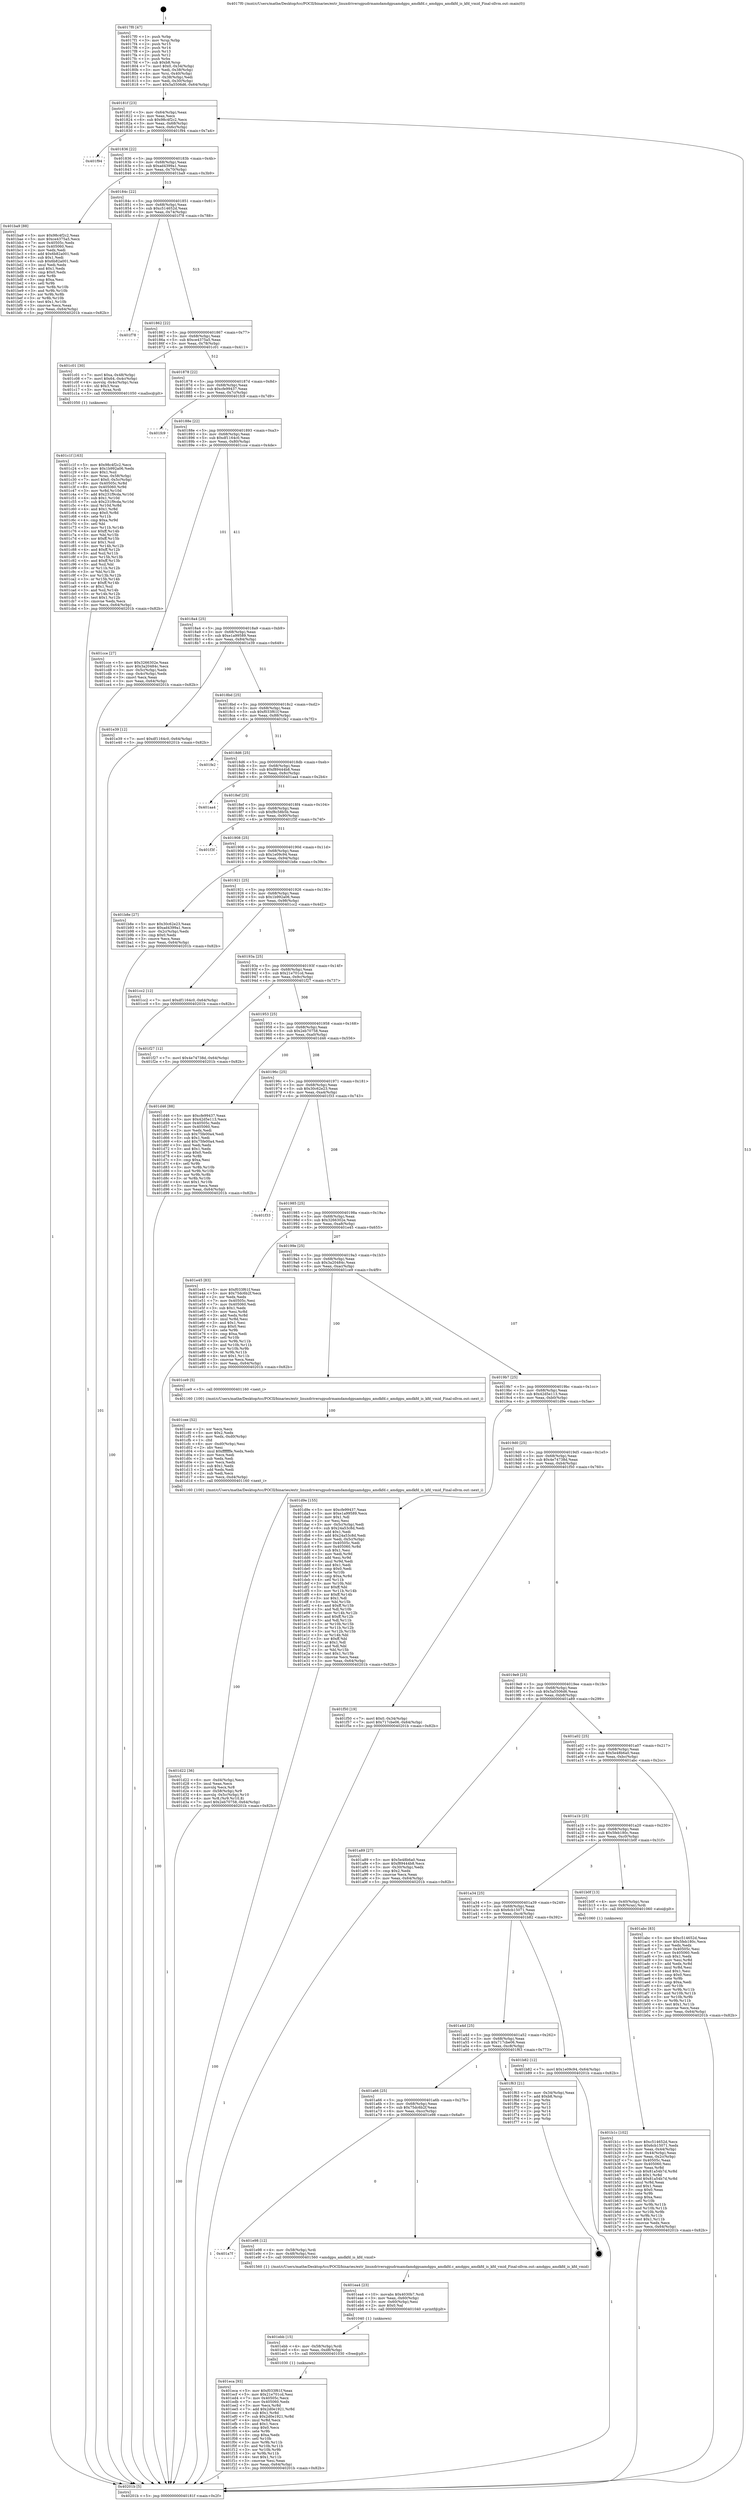 digraph "0x4017f0" {
  label = "0x4017f0 (/mnt/c/Users/mathe/Desktop/tcc/POCII/binaries/extr_linuxdriversgpudrmamdamdgpuamdgpu_amdkfd.c_amdgpu_amdkfd_is_kfd_vmid_Final-ollvm.out::main(0))"
  labelloc = "t"
  node[shape=record]

  Entry [label="",width=0.3,height=0.3,shape=circle,fillcolor=black,style=filled]
  "0x40181f" [label="{
     0x40181f [23]\l
     | [instrs]\l
     &nbsp;&nbsp;0x40181f \<+3\>: mov -0x64(%rbp),%eax\l
     &nbsp;&nbsp;0x401822 \<+2\>: mov %eax,%ecx\l
     &nbsp;&nbsp;0x401824 \<+6\>: sub $0x98c4f2c2,%ecx\l
     &nbsp;&nbsp;0x40182a \<+3\>: mov %eax,-0x68(%rbp)\l
     &nbsp;&nbsp;0x40182d \<+3\>: mov %ecx,-0x6c(%rbp)\l
     &nbsp;&nbsp;0x401830 \<+6\>: je 0000000000401f94 \<main+0x7a4\>\l
  }"]
  "0x401f94" [label="{
     0x401f94\l
  }", style=dashed]
  "0x401836" [label="{
     0x401836 [22]\l
     | [instrs]\l
     &nbsp;&nbsp;0x401836 \<+5\>: jmp 000000000040183b \<main+0x4b\>\l
     &nbsp;&nbsp;0x40183b \<+3\>: mov -0x68(%rbp),%eax\l
     &nbsp;&nbsp;0x40183e \<+5\>: sub $0xad4399a1,%eax\l
     &nbsp;&nbsp;0x401843 \<+3\>: mov %eax,-0x70(%rbp)\l
     &nbsp;&nbsp;0x401846 \<+6\>: je 0000000000401ba9 \<main+0x3b9\>\l
  }"]
  Exit [label="",width=0.3,height=0.3,shape=circle,fillcolor=black,style=filled,peripheries=2]
  "0x401ba9" [label="{
     0x401ba9 [88]\l
     | [instrs]\l
     &nbsp;&nbsp;0x401ba9 \<+5\>: mov $0x98c4f2c2,%eax\l
     &nbsp;&nbsp;0x401bae \<+5\>: mov $0xce4375a5,%ecx\l
     &nbsp;&nbsp;0x401bb3 \<+7\>: mov 0x40505c,%edx\l
     &nbsp;&nbsp;0x401bba \<+7\>: mov 0x405060,%esi\l
     &nbsp;&nbsp;0x401bc1 \<+2\>: mov %edx,%edi\l
     &nbsp;&nbsp;0x401bc3 \<+6\>: add $0x6b82a001,%edi\l
     &nbsp;&nbsp;0x401bc9 \<+3\>: sub $0x1,%edi\l
     &nbsp;&nbsp;0x401bcc \<+6\>: sub $0x6b82a001,%edi\l
     &nbsp;&nbsp;0x401bd2 \<+3\>: imul %edi,%edx\l
     &nbsp;&nbsp;0x401bd5 \<+3\>: and $0x1,%edx\l
     &nbsp;&nbsp;0x401bd8 \<+3\>: cmp $0x0,%edx\l
     &nbsp;&nbsp;0x401bdb \<+4\>: sete %r8b\l
     &nbsp;&nbsp;0x401bdf \<+3\>: cmp $0xa,%esi\l
     &nbsp;&nbsp;0x401be2 \<+4\>: setl %r9b\l
     &nbsp;&nbsp;0x401be6 \<+3\>: mov %r8b,%r10b\l
     &nbsp;&nbsp;0x401be9 \<+3\>: and %r9b,%r10b\l
     &nbsp;&nbsp;0x401bec \<+3\>: xor %r9b,%r8b\l
     &nbsp;&nbsp;0x401bef \<+3\>: or %r8b,%r10b\l
     &nbsp;&nbsp;0x401bf2 \<+4\>: test $0x1,%r10b\l
     &nbsp;&nbsp;0x401bf6 \<+3\>: cmovne %ecx,%eax\l
     &nbsp;&nbsp;0x401bf9 \<+3\>: mov %eax,-0x64(%rbp)\l
     &nbsp;&nbsp;0x401bfc \<+5\>: jmp 000000000040201b \<main+0x82b\>\l
  }"]
  "0x40184c" [label="{
     0x40184c [22]\l
     | [instrs]\l
     &nbsp;&nbsp;0x40184c \<+5\>: jmp 0000000000401851 \<main+0x61\>\l
     &nbsp;&nbsp;0x401851 \<+3\>: mov -0x68(%rbp),%eax\l
     &nbsp;&nbsp;0x401854 \<+5\>: sub $0xc514652d,%eax\l
     &nbsp;&nbsp;0x401859 \<+3\>: mov %eax,-0x74(%rbp)\l
     &nbsp;&nbsp;0x40185c \<+6\>: je 0000000000401f78 \<main+0x788\>\l
  }"]
  "0x401eca" [label="{
     0x401eca [93]\l
     | [instrs]\l
     &nbsp;&nbsp;0x401eca \<+5\>: mov $0xf033f61f,%eax\l
     &nbsp;&nbsp;0x401ecf \<+5\>: mov $0x21e701cd,%esi\l
     &nbsp;&nbsp;0x401ed4 \<+7\>: mov 0x40505c,%ecx\l
     &nbsp;&nbsp;0x401edb \<+7\>: mov 0x405060,%edx\l
     &nbsp;&nbsp;0x401ee2 \<+3\>: mov %ecx,%r8d\l
     &nbsp;&nbsp;0x401ee5 \<+7\>: add $0x2d0e1921,%r8d\l
     &nbsp;&nbsp;0x401eec \<+4\>: sub $0x1,%r8d\l
     &nbsp;&nbsp;0x401ef0 \<+7\>: sub $0x2d0e1921,%r8d\l
     &nbsp;&nbsp;0x401ef7 \<+4\>: imul %r8d,%ecx\l
     &nbsp;&nbsp;0x401efb \<+3\>: and $0x1,%ecx\l
     &nbsp;&nbsp;0x401efe \<+3\>: cmp $0x0,%ecx\l
     &nbsp;&nbsp;0x401f01 \<+4\>: sete %r9b\l
     &nbsp;&nbsp;0x401f05 \<+3\>: cmp $0xa,%edx\l
     &nbsp;&nbsp;0x401f08 \<+4\>: setl %r10b\l
     &nbsp;&nbsp;0x401f0c \<+3\>: mov %r9b,%r11b\l
     &nbsp;&nbsp;0x401f0f \<+3\>: and %r10b,%r11b\l
     &nbsp;&nbsp;0x401f12 \<+3\>: xor %r10b,%r9b\l
     &nbsp;&nbsp;0x401f15 \<+3\>: or %r9b,%r11b\l
     &nbsp;&nbsp;0x401f18 \<+4\>: test $0x1,%r11b\l
     &nbsp;&nbsp;0x401f1c \<+3\>: cmovne %esi,%eax\l
     &nbsp;&nbsp;0x401f1f \<+3\>: mov %eax,-0x64(%rbp)\l
     &nbsp;&nbsp;0x401f22 \<+5\>: jmp 000000000040201b \<main+0x82b\>\l
  }"]
  "0x401f78" [label="{
     0x401f78\l
  }", style=dashed]
  "0x401862" [label="{
     0x401862 [22]\l
     | [instrs]\l
     &nbsp;&nbsp;0x401862 \<+5\>: jmp 0000000000401867 \<main+0x77\>\l
     &nbsp;&nbsp;0x401867 \<+3\>: mov -0x68(%rbp),%eax\l
     &nbsp;&nbsp;0x40186a \<+5\>: sub $0xce4375a5,%eax\l
     &nbsp;&nbsp;0x40186f \<+3\>: mov %eax,-0x78(%rbp)\l
     &nbsp;&nbsp;0x401872 \<+6\>: je 0000000000401c01 \<main+0x411\>\l
  }"]
  "0x401ebb" [label="{
     0x401ebb [15]\l
     | [instrs]\l
     &nbsp;&nbsp;0x401ebb \<+4\>: mov -0x58(%rbp),%rdi\l
     &nbsp;&nbsp;0x401ebf \<+6\>: mov %eax,-0xd8(%rbp)\l
     &nbsp;&nbsp;0x401ec5 \<+5\>: call 0000000000401030 \<free@plt\>\l
     | [calls]\l
     &nbsp;&nbsp;0x401030 \{1\} (unknown)\l
  }"]
  "0x401c01" [label="{
     0x401c01 [30]\l
     | [instrs]\l
     &nbsp;&nbsp;0x401c01 \<+7\>: movl $0xa,-0x48(%rbp)\l
     &nbsp;&nbsp;0x401c08 \<+7\>: movl $0x64,-0x4c(%rbp)\l
     &nbsp;&nbsp;0x401c0f \<+4\>: movslq -0x4c(%rbp),%rax\l
     &nbsp;&nbsp;0x401c13 \<+4\>: shl $0x3,%rax\l
     &nbsp;&nbsp;0x401c17 \<+3\>: mov %rax,%rdi\l
     &nbsp;&nbsp;0x401c1a \<+5\>: call 0000000000401050 \<malloc@plt\>\l
     | [calls]\l
     &nbsp;&nbsp;0x401050 \{1\} (unknown)\l
  }"]
  "0x401878" [label="{
     0x401878 [22]\l
     | [instrs]\l
     &nbsp;&nbsp;0x401878 \<+5\>: jmp 000000000040187d \<main+0x8d\>\l
     &nbsp;&nbsp;0x40187d \<+3\>: mov -0x68(%rbp),%eax\l
     &nbsp;&nbsp;0x401880 \<+5\>: sub $0xcfe99437,%eax\l
     &nbsp;&nbsp;0x401885 \<+3\>: mov %eax,-0x7c(%rbp)\l
     &nbsp;&nbsp;0x401888 \<+6\>: je 0000000000401fc9 \<main+0x7d9\>\l
  }"]
  "0x401ea4" [label="{
     0x401ea4 [23]\l
     | [instrs]\l
     &nbsp;&nbsp;0x401ea4 \<+10\>: movabs $0x4030b7,%rdi\l
     &nbsp;&nbsp;0x401eae \<+3\>: mov %eax,-0x60(%rbp)\l
     &nbsp;&nbsp;0x401eb1 \<+3\>: mov -0x60(%rbp),%esi\l
     &nbsp;&nbsp;0x401eb4 \<+2\>: mov $0x0,%al\l
     &nbsp;&nbsp;0x401eb6 \<+5\>: call 0000000000401040 \<printf@plt\>\l
     | [calls]\l
     &nbsp;&nbsp;0x401040 \{1\} (unknown)\l
  }"]
  "0x401fc9" [label="{
     0x401fc9\l
  }", style=dashed]
  "0x40188e" [label="{
     0x40188e [22]\l
     | [instrs]\l
     &nbsp;&nbsp;0x40188e \<+5\>: jmp 0000000000401893 \<main+0xa3\>\l
     &nbsp;&nbsp;0x401893 \<+3\>: mov -0x68(%rbp),%eax\l
     &nbsp;&nbsp;0x401896 \<+5\>: sub $0xdf1164c0,%eax\l
     &nbsp;&nbsp;0x40189b \<+3\>: mov %eax,-0x80(%rbp)\l
     &nbsp;&nbsp;0x40189e \<+6\>: je 0000000000401cce \<main+0x4de\>\l
  }"]
  "0x401a7f" [label="{
     0x401a7f\l
  }", style=dashed]
  "0x401cce" [label="{
     0x401cce [27]\l
     | [instrs]\l
     &nbsp;&nbsp;0x401cce \<+5\>: mov $0x3266302e,%eax\l
     &nbsp;&nbsp;0x401cd3 \<+5\>: mov $0x3a20484c,%ecx\l
     &nbsp;&nbsp;0x401cd8 \<+3\>: mov -0x5c(%rbp),%edx\l
     &nbsp;&nbsp;0x401cdb \<+3\>: cmp -0x4c(%rbp),%edx\l
     &nbsp;&nbsp;0x401cde \<+3\>: cmovl %ecx,%eax\l
     &nbsp;&nbsp;0x401ce1 \<+3\>: mov %eax,-0x64(%rbp)\l
     &nbsp;&nbsp;0x401ce4 \<+5\>: jmp 000000000040201b \<main+0x82b\>\l
  }"]
  "0x4018a4" [label="{
     0x4018a4 [25]\l
     | [instrs]\l
     &nbsp;&nbsp;0x4018a4 \<+5\>: jmp 00000000004018a9 \<main+0xb9\>\l
     &nbsp;&nbsp;0x4018a9 \<+3\>: mov -0x68(%rbp),%eax\l
     &nbsp;&nbsp;0x4018ac \<+5\>: sub $0xe1a99589,%eax\l
     &nbsp;&nbsp;0x4018b1 \<+6\>: mov %eax,-0x84(%rbp)\l
     &nbsp;&nbsp;0x4018b7 \<+6\>: je 0000000000401e39 \<main+0x649\>\l
  }"]
  "0x401e98" [label="{
     0x401e98 [12]\l
     | [instrs]\l
     &nbsp;&nbsp;0x401e98 \<+4\>: mov -0x58(%rbp),%rdi\l
     &nbsp;&nbsp;0x401e9c \<+3\>: mov -0x48(%rbp),%esi\l
     &nbsp;&nbsp;0x401e9f \<+5\>: call 0000000000401560 \<amdgpu_amdkfd_is_kfd_vmid\>\l
     | [calls]\l
     &nbsp;&nbsp;0x401560 \{1\} (/mnt/c/Users/mathe/Desktop/tcc/POCII/binaries/extr_linuxdriversgpudrmamdamdgpuamdgpu_amdkfd.c_amdgpu_amdkfd_is_kfd_vmid_Final-ollvm.out::amdgpu_amdkfd_is_kfd_vmid)\l
  }"]
  "0x401e39" [label="{
     0x401e39 [12]\l
     | [instrs]\l
     &nbsp;&nbsp;0x401e39 \<+7\>: movl $0xdf1164c0,-0x64(%rbp)\l
     &nbsp;&nbsp;0x401e40 \<+5\>: jmp 000000000040201b \<main+0x82b\>\l
  }"]
  "0x4018bd" [label="{
     0x4018bd [25]\l
     | [instrs]\l
     &nbsp;&nbsp;0x4018bd \<+5\>: jmp 00000000004018c2 \<main+0xd2\>\l
     &nbsp;&nbsp;0x4018c2 \<+3\>: mov -0x68(%rbp),%eax\l
     &nbsp;&nbsp;0x4018c5 \<+5\>: sub $0xf033f61f,%eax\l
     &nbsp;&nbsp;0x4018ca \<+6\>: mov %eax,-0x88(%rbp)\l
     &nbsp;&nbsp;0x4018d0 \<+6\>: je 0000000000401fe2 \<main+0x7f2\>\l
  }"]
  "0x401a66" [label="{
     0x401a66 [25]\l
     | [instrs]\l
     &nbsp;&nbsp;0x401a66 \<+5\>: jmp 0000000000401a6b \<main+0x27b\>\l
     &nbsp;&nbsp;0x401a6b \<+3\>: mov -0x68(%rbp),%eax\l
     &nbsp;&nbsp;0x401a6e \<+5\>: sub $0x75dc6b2f,%eax\l
     &nbsp;&nbsp;0x401a73 \<+6\>: mov %eax,-0xcc(%rbp)\l
     &nbsp;&nbsp;0x401a79 \<+6\>: je 0000000000401e98 \<main+0x6a8\>\l
  }"]
  "0x401fe2" [label="{
     0x401fe2\l
  }", style=dashed]
  "0x4018d6" [label="{
     0x4018d6 [25]\l
     | [instrs]\l
     &nbsp;&nbsp;0x4018d6 \<+5\>: jmp 00000000004018db \<main+0xeb\>\l
     &nbsp;&nbsp;0x4018db \<+3\>: mov -0x68(%rbp),%eax\l
     &nbsp;&nbsp;0x4018de \<+5\>: sub $0xf89444b8,%eax\l
     &nbsp;&nbsp;0x4018e3 \<+6\>: mov %eax,-0x8c(%rbp)\l
     &nbsp;&nbsp;0x4018e9 \<+6\>: je 0000000000401aa4 \<main+0x2b4\>\l
  }"]
  "0x401f63" [label="{
     0x401f63 [21]\l
     | [instrs]\l
     &nbsp;&nbsp;0x401f63 \<+3\>: mov -0x34(%rbp),%eax\l
     &nbsp;&nbsp;0x401f66 \<+7\>: add $0xb8,%rsp\l
     &nbsp;&nbsp;0x401f6d \<+1\>: pop %rbx\l
     &nbsp;&nbsp;0x401f6e \<+2\>: pop %r12\l
     &nbsp;&nbsp;0x401f70 \<+2\>: pop %r13\l
     &nbsp;&nbsp;0x401f72 \<+2\>: pop %r14\l
     &nbsp;&nbsp;0x401f74 \<+2\>: pop %r15\l
     &nbsp;&nbsp;0x401f76 \<+1\>: pop %rbp\l
     &nbsp;&nbsp;0x401f77 \<+1\>: ret\l
  }"]
  "0x401aa4" [label="{
     0x401aa4\l
  }", style=dashed]
  "0x4018ef" [label="{
     0x4018ef [25]\l
     | [instrs]\l
     &nbsp;&nbsp;0x4018ef \<+5\>: jmp 00000000004018f4 \<main+0x104\>\l
     &nbsp;&nbsp;0x4018f4 \<+3\>: mov -0x68(%rbp),%eax\l
     &nbsp;&nbsp;0x4018f7 \<+5\>: sub $0xf8c58b5b,%eax\l
     &nbsp;&nbsp;0x4018fc \<+6\>: mov %eax,-0x90(%rbp)\l
     &nbsp;&nbsp;0x401902 \<+6\>: je 0000000000401f3f \<main+0x74f\>\l
  }"]
  "0x401d22" [label="{
     0x401d22 [36]\l
     | [instrs]\l
     &nbsp;&nbsp;0x401d22 \<+6\>: mov -0xd4(%rbp),%ecx\l
     &nbsp;&nbsp;0x401d28 \<+3\>: imul %eax,%ecx\l
     &nbsp;&nbsp;0x401d2b \<+3\>: movslq %ecx,%r8\l
     &nbsp;&nbsp;0x401d2e \<+4\>: mov -0x58(%rbp),%r9\l
     &nbsp;&nbsp;0x401d32 \<+4\>: movslq -0x5c(%rbp),%r10\l
     &nbsp;&nbsp;0x401d36 \<+4\>: mov %r8,(%r9,%r10,8)\l
     &nbsp;&nbsp;0x401d3a \<+7\>: movl $0x2eb70758,-0x64(%rbp)\l
     &nbsp;&nbsp;0x401d41 \<+5\>: jmp 000000000040201b \<main+0x82b\>\l
  }"]
  "0x401f3f" [label="{
     0x401f3f\l
  }", style=dashed]
  "0x401908" [label="{
     0x401908 [25]\l
     | [instrs]\l
     &nbsp;&nbsp;0x401908 \<+5\>: jmp 000000000040190d \<main+0x11d\>\l
     &nbsp;&nbsp;0x40190d \<+3\>: mov -0x68(%rbp),%eax\l
     &nbsp;&nbsp;0x401910 \<+5\>: sub $0x1e09c94,%eax\l
     &nbsp;&nbsp;0x401915 \<+6\>: mov %eax,-0x94(%rbp)\l
     &nbsp;&nbsp;0x40191b \<+6\>: je 0000000000401b8e \<main+0x39e\>\l
  }"]
  "0x401cee" [label="{
     0x401cee [52]\l
     | [instrs]\l
     &nbsp;&nbsp;0x401cee \<+2\>: xor %ecx,%ecx\l
     &nbsp;&nbsp;0x401cf0 \<+5\>: mov $0x2,%edx\l
     &nbsp;&nbsp;0x401cf5 \<+6\>: mov %edx,-0xd0(%rbp)\l
     &nbsp;&nbsp;0x401cfb \<+1\>: cltd\l
     &nbsp;&nbsp;0x401cfc \<+6\>: mov -0xd0(%rbp),%esi\l
     &nbsp;&nbsp;0x401d02 \<+2\>: idiv %esi\l
     &nbsp;&nbsp;0x401d04 \<+6\>: imul $0xfffffffe,%edx,%edx\l
     &nbsp;&nbsp;0x401d0a \<+2\>: mov %ecx,%edi\l
     &nbsp;&nbsp;0x401d0c \<+2\>: sub %edx,%edi\l
     &nbsp;&nbsp;0x401d0e \<+2\>: mov %ecx,%edx\l
     &nbsp;&nbsp;0x401d10 \<+3\>: sub $0x1,%edx\l
     &nbsp;&nbsp;0x401d13 \<+2\>: add %edx,%edi\l
     &nbsp;&nbsp;0x401d15 \<+2\>: sub %edi,%ecx\l
     &nbsp;&nbsp;0x401d17 \<+6\>: mov %ecx,-0xd4(%rbp)\l
     &nbsp;&nbsp;0x401d1d \<+5\>: call 0000000000401160 \<next_i\>\l
     | [calls]\l
     &nbsp;&nbsp;0x401160 \{100\} (/mnt/c/Users/mathe/Desktop/tcc/POCII/binaries/extr_linuxdriversgpudrmamdamdgpuamdgpu_amdkfd.c_amdgpu_amdkfd_is_kfd_vmid_Final-ollvm.out::next_i)\l
  }"]
  "0x401b8e" [label="{
     0x401b8e [27]\l
     | [instrs]\l
     &nbsp;&nbsp;0x401b8e \<+5\>: mov $0x30c62e23,%eax\l
     &nbsp;&nbsp;0x401b93 \<+5\>: mov $0xad4399a1,%ecx\l
     &nbsp;&nbsp;0x401b98 \<+3\>: mov -0x2c(%rbp),%edx\l
     &nbsp;&nbsp;0x401b9b \<+3\>: cmp $0x0,%edx\l
     &nbsp;&nbsp;0x401b9e \<+3\>: cmove %ecx,%eax\l
     &nbsp;&nbsp;0x401ba1 \<+3\>: mov %eax,-0x64(%rbp)\l
     &nbsp;&nbsp;0x401ba4 \<+5\>: jmp 000000000040201b \<main+0x82b\>\l
  }"]
  "0x401921" [label="{
     0x401921 [25]\l
     | [instrs]\l
     &nbsp;&nbsp;0x401921 \<+5\>: jmp 0000000000401926 \<main+0x136\>\l
     &nbsp;&nbsp;0x401926 \<+3\>: mov -0x68(%rbp),%eax\l
     &nbsp;&nbsp;0x401929 \<+5\>: sub $0x1b992a06,%eax\l
     &nbsp;&nbsp;0x40192e \<+6\>: mov %eax,-0x98(%rbp)\l
     &nbsp;&nbsp;0x401934 \<+6\>: je 0000000000401cc2 \<main+0x4d2\>\l
  }"]
  "0x401c1f" [label="{
     0x401c1f [163]\l
     | [instrs]\l
     &nbsp;&nbsp;0x401c1f \<+5\>: mov $0x98c4f2c2,%ecx\l
     &nbsp;&nbsp;0x401c24 \<+5\>: mov $0x1b992a06,%edx\l
     &nbsp;&nbsp;0x401c29 \<+3\>: mov $0x1,%sil\l
     &nbsp;&nbsp;0x401c2c \<+4\>: mov %rax,-0x58(%rbp)\l
     &nbsp;&nbsp;0x401c30 \<+7\>: movl $0x0,-0x5c(%rbp)\l
     &nbsp;&nbsp;0x401c37 \<+8\>: mov 0x40505c,%r8d\l
     &nbsp;&nbsp;0x401c3f \<+8\>: mov 0x405060,%r9d\l
     &nbsp;&nbsp;0x401c47 \<+3\>: mov %r8d,%r10d\l
     &nbsp;&nbsp;0x401c4a \<+7\>: add $0x231f9cda,%r10d\l
     &nbsp;&nbsp;0x401c51 \<+4\>: sub $0x1,%r10d\l
     &nbsp;&nbsp;0x401c55 \<+7\>: sub $0x231f9cda,%r10d\l
     &nbsp;&nbsp;0x401c5c \<+4\>: imul %r10d,%r8d\l
     &nbsp;&nbsp;0x401c60 \<+4\>: and $0x1,%r8d\l
     &nbsp;&nbsp;0x401c64 \<+4\>: cmp $0x0,%r8d\l
     &nbsp;&nbsp;0x401c68 \<+4\>: sete %r11b\l
     &nbsp;&nbsp;0x401c6c \<+4\>: cmp $0xa,%r9d\l
     &nbsp;&nbsp;0x401c70 \<+3\>: setl %bl\l
     &nbsp;&nbsp;0x401c73 \<+3\>: mov %r11b,%r14b\l
     &nbsp;&nbsp;0x401c76 \<+4\>: xor $0xff,%r14b\l
     &nbsp;&nbsp;0x401c7a \<+3\>: mov %bl,%r15b\l
     &nbsp;&nbsp;0x401c7d \<+4\>: xor $0xff,%r15b\l
     &nbsp;&nbsp;0x401c81 \<+4\>: xor $0x1,%sil\l
     &nbsp;&nbsp;0x401c85 \<+3\>: mov %r14b,%r12b\l
     &nbsp;&nbsp;0x401c88 \<+4\>: and $0xff,%r12b\l
     &nbsp;&nbsp;0x401c8c \<+3\>: and %sil,%r11b\l
     &nbsp;&nbsp;0x401c8f \<+3\>: mov %r15b,%r13b\l
     &nbsp;&nbsp;0x401c92 \<+4\>: and $0xff,%r13b\l
     &nbsp;&nbsp;0x401c96 \<+3\>: and %sil,%bl\l
     &nbsp;&nbsp;0x401c99 \<+3\>: or %r11b,%r12b\l
     &nbsp;&nbsp;0x401c9c \<+3\>: or %bl,%r13b\l
     &nbsp;&nbsp;0x401c9f \<+3\>: xor %r13b,%r12b\l
     &nbsp;&nbsp;0x401ca2 \<+3\>: or %r15b,%r14b\l
     &nbsp;&nbsp;0x401ca5 \<+4\>: xor $0xff,%r14b\l
     &nbsp;&nbsp;0x401ca9 \<+4\>: or $0x1,%sil\l
     &nbsp;&nbsp;0x401cad \<+3\>: and %sil,%r14b\l
     &nbsp;&nbsp;0x401cb0 \<+3\>: or %r14b,%r12b\l
     &nbsp;&nbsp;0x401cb3 \<+4\>: test $0x1,%r12b\l
     &nbsp;&nbsp;0x401cb7 \<+3\>: cmovne %edx,%ecx\l
     &nbsp;&nbsp;0x401cba \<+3\>: mov %ecx,-0x64(%rbp)\l
     &nbsp;&nbsp;0x401cbd \<+5\>: jmp 000000000040201b \<main+0x82b\>\l
  }"]
  "0x401cc2" [label="{
     0x401cc2 [12]\l
     | [instrs]\l
     &nbsp;&nbsp;0x401cc2 \<+7\>: movl $0xdf1164c0,-0x64(%rbp)\l
     &nbsp;&nbsp;0x401cc9 \<+5\>: jmp 000000000040201b \<main+0x82b\>\l
  }"]
  "0x40193a" [label="{
     0x40193a [25]\l
     | [instrs]\l
     &nbsp;&nbsp;0x40193a \<+5\>: jmp 000000000040193f \<main+0x14f\>\l
     &nbsp;&nbsp;0x40193f \<+3\>: mov -0x68(%rbp),%eax\l
     &nbsp;&nbsp;0x401942 \<+5\>: sub $0x21e701cd,%eax\l
     &nbsp;&nbsp;0x401947 \<+6\>: mov %eax,-0x9c(%rbp)\l
     &nbsp;&nbsp;0x40194d \<+6\>: je 0000000000401f27 \<main+0x737\>\l
  }"]
  "0x401a4d" [label="{
     0x401a4d [25]\l
     | [instrs]\l
     &nbsp;&nbsp;0x401a4d \<+5\>: jmp 0000000000401a52 \<main+0x262\>\l
     &nbsp;&nbsp;0x401a52 \<+3\>: mov -0x68(%rbp),%eax\l
     &nbsp;&nbsp;0x401a55 \<+5\>: sub $0x717cbe06,%eax\l
     &nbsp;&nbsp;0x401a5a \<+6\>: mov %eax,-0xc8(%rbp)\l
     &nbsp;&nbsp;0x401a60 \<+6\>: je 0000000000401f63 \<main+0x773\>\l
  }"]
  "0x401f27" [label="{
     0x401f27 [12]\l
     | [instrs]\l
     &nbsp;&nbsp;0x401f27 \<+7\>: movl $0x4e74738d,-0x64(%rbp)\l
     &nbsp;&nbsp;0x401f2e \<+5\>: jmp 000000000040201b \<main+0x82b\>\l
  }"]
  "0x401953" [label="{
     0x401953 [25]\l
     | [instrs]\l
     &nbsp;&nbsp;0x401953 \<+5\>: jmp 0000000000401958 \<main+0x168\>\l
     &nbsp;&nbsp;0x401958 \<+3\>: mov -0x68(%rbp),%eax\l
     &nbsp;&nbsp;0x40195b \<+5\>: sub $0x2eb70758,%eax\l
     &nbsp;&nbsp;0x401960 \<+6\>: mov %eax,-0xa0(%rbp)\l
     &nbsp;&nbsp;0x401966 \<+6\>: je 0000000000401d46 \<main+0x556\>\l
  }"]
  "0x401b82" [label="{
     0x401b82 [12]\l
     | [instrs]\l
     &nbsp;&nbsp;0x401b82 \<+7\>: movl $0x1e09c94,-0x64(%rbp)\l
     &nbsp;&nbsp;0x401b89 \<+5\>: jmp 000000000040201b \<main+0x82b\>\l
  }"]
  "0x401d46" [label="{
     0x401d46 [88]\l
     | [instrs]\l
     &nbsp;&nbsp;0x401d46 \<+5\>: mov $0xcfe99437,%eax\l
     &nbsp;&nbsp;0x401d4b \<+5\>: mov $0x42d5e113,%ecx\l
     &nbsp;&nbsp;0x401d50 \<+7\>: mov 0x40505c,%edx\l
     &nbsp;&nbsp;0x401d57 \<+7\>: mov 0x405060,%esi\l
     &nbsp;&nbsp;0x401d5e \<+2\>: mov %edx,%edi\l
     &nbsp;&nbsp;0x401d60 \<+6\>: sub $0x75fe00a4,%edi\l
     &nbsp;&nbsp;0x401d66 \<+3\>: sub $0x1,%edi\l
     &nbsp;&nbsp;0x401d69 \<+6\>: add $0x75fe00a4,%edi\l
     &nbsp;&nbsp;0x401d6f \<+3\>: imul %edi,%edx\l
     &nbsp;&nbsp;0x401d72 \<+3\>: and $0x1,%edx\l
     &nbsp;&nbsp;0x401d75 \<+3\>: cmp $0x0,%edx\l
     &nbsp;&nbsp;0x401d78 \<+4\>: sete %r8b\l
     &nbsp;&nbsp;0x401d7c \<+3\>: cmp $0xa,%esi\l
     &nbsp;&nbsp;0x401d7f \<+4\>: setl %r9b\l
     &nbsp;&nbsp;0x401d83 \<+3\>: mov %r8b,%r10b\l
     &nbsp;&nbsp;0x401d86 \<+3\>: and %r9b,%r10b\l
     &nbsp;&nbsp;0x401d89 \<+3\>: xor %r9b,%r8b\l
     &nbsp;&nbsp;0x401d8c \<+3\>: or %r8b,%r10b\l
     &nbsp;&nbsp;0x401d8f \<+4\>: test $0x1,%r10b\l
     &nbsp;&nbsp;0x401d93 \<+3\>: cmovne %ecx,%eax\l
     &nbsp;&nbsp;0x401d96 \<+3\>: mov %eax,-0x64(%rbp)\l
     &nbsp;&nbsp;0x401d99 \<+5\>: jmp 000000000040201b \<main+0x82b\>\l
  }"]
  "0x40196c" [label="{
     0x40196c [25]\l
     | [instrs]\l
     &nbsp;&nbsp;0x40196c \<+5\>: jmp 0000000000401971 \<main+0x181\>\l
     &nbsp;&nbsp;0x401971 \<+3\>: mov -0x68(%rbp),%eax\l
     &nbsp;&nbsp;0x401974 \<+5\>: sub $0x30c62e23,%eax\l
     &nbsp;&nbsp;0x401979 \<+6\>: mov %eax,-0xa4(%rbp)\l
     &nbsp;&nbsp;0x40197f \<+6\>: je 0000000000401f33 \<main+0x743\>\l
  }"]
  "0x401b1c" [label="{
     0x401b1c [102]\l
     | [instrs]\l
     &nbsp;&nbsp;0x401b1c \<+5\>: mov $0xc514652d,%ecx\l
     &nbsp;&nbsp;0x401b21 \<+5\>: mov $0x6cb15071,%edx\l
     &nbsp;&nbsp;0x401b26 \<+3\>: mov %eax,-0x44(%rbp)\l
     &nbsp;&nbsp;0x401b29 \<+3\>: mov -0x44(%rbp),%eax\l
     &nbsp;&nbsp;0x401b2c \<+3\>: mov %eax,-0x2c(%rbp)\l
     &nbsp;&nbsp;0x401b2f \<+7\>: mov 0x40505c,%eax\l
     &nbsp;&nbsp;0x401b36 \<+7\>: mov 0x405060,%esi\l
     &nbsp;&nbsp;0x401b3d \<+3\>: mov %eax,%r8d\l
     &nbsp;&nbsp;0x401b40 \<+7\>: sub $0x81a54b7d,%r8d\l
     &nbsp;&nbsp;0x401b47 \<+4\>: sub $0x1,%r8d\l
     &nbsp;&nbsp;0x401b4b \<+7\>: add $0x81a54b7d,%r8d\l
     &nbsp;&nbsp;0x401b52 \<+4\>: imul %r8d,%eax\l
     &nbsp;&nbsp;0x401b56 \<+3\>: and $0x1,%eax\l
     &nbsp;&nbsp;0x401b59 \<+3\>: cmp $0x0,%eax\l
     &nbsp;&nbsp;0x401b5c \<+4\>: sete %r9b\l
     &nbsp;&nbsp;0x401b60 \<+3\>: cmp $0xa,%esi\l
     &nbsp;&nbsp;0x401b63 \<+4\>: setl %r10b\l
     &nbsp;&nbsp;0x401b67 \<+3\>: mov %r9b,%r11b\l
     &nbsp;&nbsp;0x401b6a \<+3\>: and %r10b,%r11b\l
     &nbsp;&nbsp;0x401b6d \<+3\>: xor %r10b,%r9b\l
     &nbsp;&nbsp;0x401b70 \<+3\>: or %r9b,%r11b\l
     &nbsp;&nbsp;0x401b73 \<+4\>: test $0x1,%r11b\l
     &nbsp;&nbsp;0x401b77 \<+3\>: cmovne %edx,%ecx\l
     &nbsp;&nbsp;0x401b7a \<+3\>: mov %ecx,-0x64(%rbp)\l
     &nbsp;&nbsp;0x401b7d \<+5\>: jmp 000000000040201b \<main+0x82b\>\l
  }"]
  "0x401f33" [label="{
     0x401f33\l
  }", style=dashed]
  "0x401985" [label="{
     0x401985 [25]\l
     | [instrs]\l
     &nbsp;&nbsp;0x401985 \<+5\>: jmp 000000000040198a \<main+0x19a\>\l
     &nbsp;&nbsp;0x40198a \<+3\>: mov -0x68(%rbp),%eax\l
     &nbsp;&nbsp;0x40198d \<+5\>: sub $0x3266302e,%eax\l
     &nbsp;&nbsp;0x401992 \<+6\>: mov %eax,-0xa8(%rbp)\l
     &nbsp;&nbsp;0x401998 \<+6\>: je 0000000000401e45 \<main+0x655\>\l
  }"]
  "0x401a34" [label="{
     0x401a34 [25]\l
     | [instrs]\l
     &nbsp;&nbsp;0x401a34 \<+5\>: jmp 0000000000401a39 \<main+0x249\>\l
     &nbsp;&nbsp;0x401a39 \<+3\>: mov -0x68(%rbp),%eax\l
     &nbsp;&nbsp;0x401a3c \<+5\>: sub $0x6cb15071,%eax\l
     &nbsp;&nbsp;0x401a41 \<+6\>: mov %eax,-0xc4(%rbp)\l
     &nbsp;&nbsp;0x401a47 \<+6\>: je 0000000000401b82 \<main+0x392\>\l
  }"]
  "0x401e45" [label="{
     0x401e45 [83]\l
     | [instrs]\l
     &nbsp;&nbsp;0x401e45 \<+5\>: mov $0xf033f61f,%eax\l
     &nbsp;&nbsp;0x401e4a \<+5\>: mov $0x75dc6b2f,%ecx\l
     &nbsp;&nbsp;0x401e4f \<+2\>: xor %edx,%edx\l
     &nbsp;&nbsp;0x401e51 \<+7\>: mov 0x40505c,%esi\l
     &nbsp;&nbsp;0x401e58 \<+7\>: mov 0x405060,%edi\l
     &nbsp;&nbsp;0x401e5f \<+3\>: sub $0x1,%edx\l
     &nbsp;&nbsp;0x401e62 \<+3\>: mov %esi,%r8d\l
     &nbsp;&nbsp;0x401e65 \<+3\>: add %edx,%r8d\l
     &nbsp;&nbsp;0x401e68 \<+4\>: imul %r8d,%esi\l
     &nbsp;&nbsp;0x401e6c \<+3\>: and $0x1,%esi\l
     &nbsp;&nbsp;0x401e6f \<+3\>: cmp $0x0,%esi\l
     &nbsp;&nbsp;0x401e72 \<+4\>: sete %r9b\l
     &nbsp;&nbsp;0x401e76 \<+3\>: cmp $0xa,%edi\l
     &nbsp;&nbsp;0x401e79 \<+4\>: setl %r10b\l
     &nbsp;&nbsp;0x401e7d \<+3\>: mov %r9b,%r11b\l
     &nbsp;&nbsp;0x401e80 \<+3\>: and %r10b,%r11b\l
     &nbsp;&nbsp;0x401e83 \<+3\>: xor %r10b,%r9b\l
     &nbsp;&nbsp;0x401e86 \<+3\>: or %r9b,%r11b\l
     &nbsp;&nbsp;0x401e89 \<+4\>: test $0x1,%r11b\l
     &nbsp;&nbsp;0x401e8d \<+3\>: cmovne %ecx,%eax\l
     &nbsp;&nbsp;0x401e90 \<+3\>: mov %eax,-0x64(%rbp)\l
     &nbsp;&nbsp;0x401e93 \<+5\>: jmp 000000000040201b \<main+0x82b\>\l
  }"]
  "0x40199e" [label="{
     0x40199e [25]\l
     | [instrs]\l
     &nbsp;&nbsp;0x40199e \<+5\>: jmp 00000000004019a3 \<main+0x1b3\>\l
     &nbsp;&nbsp;0x4019a3 \<+3\>: mov -0x68(%rbp),%eax\l
     &nbsp;&nbsp;0x4019a6 \<+5\>: sub $0x3a20484c,%eax\l
     &nbsp;&nbsp;0x4019ab \<+6\>: mov %eax,-0xac(%rbp)\l
     &nbsp;&nbsp;0x4019b1 \<+6\>: je 0000000000401ce9 \<main+0x4f9\>\l
  }"]
  "0x401b0f" [label="{
     0x401b0f [13]\l
     | [instrs]\l
     &nbsp;&nbsp;0x401b0f \<+4\>: mov -0x40(%rbp),%rax\l
     &nbsp;&nbsp;0x401b13 \<+4\>: mov 0x8(%rax),%rdi\l
     &nbsp;&nbsp;0x401b17 \<+5\>: call 0000000000401060 \<atoi@plt\>\l
     | [calls]\l
     &nbsp;&nbsp;0x401060 \{1\} (unknown)\l
  }"]
  "0x401ce9" [label="{
     0x401ce9 [5]\l
     | [instrs]\l
     &nbsp;&nbsp;0x401ce9 \<+5\>: call 0000000000401160 \<next_i\>\l
     | [calls]\l
     &nbsp;&nbsp;0x401160 \{100\} (/mnt/c/Users/mathe/Desktop/tcc/POCII/binaries/extr_linuxdriversgpudrmamdamdgpuamdgpu_amdkfd.c_amdgpu_amdkfd_is_kfd_vmid_Final-ollvm.out::next_i)\l
  }"]
  "0x4019b7" [label="{
     0x4019b7 [25]\l
     | [instrs]\l
     &nbsp;&nbsp;0x4019b7 \<+5\>: jmp 00000000004019bc \<main+0x1cc\>\l
     &nbsp;&nbsp;0x4019bc \<+3\>: mov -0x68(%rbp),%eax\l
     &nbsp;&nbsp;0x4019bf \<+5\>: sub $0x42d5e113,%eax\l
     &nbsp;&nbsp;0x4019c4 \<+6\>: mov %eax,-0xb0(%rbp)\l
     &nbsp;&nbsp;0x4019ca \<+6\>: je 0000000000401d9e \<main+0x5ae\>\l
  }"]
  "0x401a1b" [label="{
     0x401a1b [25]\l
     | [instrs]\l
     &nbsp;&nbsp;0x401a1b \<+5\>: jmp 0000000000401a20 \<main+0x230\>\l
     &nbsp;&nbsp;0x401a20 \<+3\>: mov -0x68(%rbp),%eax\l
     &nbsp;&nbsp;0x401a23 \<+5\>: sub $0x5feb180c,%eax\l
     &nbsp;&nbsp;0x401a28 \<+6\>: mov %eax,-0xc0(%rbp)\l
     &nbsp;&nbsp;0x401a2e \<+6\>: je 0000000000401b0f \<main+0x31f\>\l
  }"]
  "0x401d9e" [label="{
     0x401d9e [155]\l
     | [instrs]\l
     &nbsp;&nbsp;0x401d9e \<+5\>: mov $0xcfe99437,%eax\l
     &nbsp;&nbsp;0x401da3 \<+5\>: mov $0xe1a99589,%ecx\l
     &nbsp;&nbsp;0x401da8 \<+2\>: mov $0x1,%dl\l
     &nbsp;&nbsp;0x401daa \<+2\>: xor %esi,%esi\l
     &nbsp;&nbsp;0x401dac \<+3\>: mov -0x5c(%rbp),%edi\l
     &nbsp;&nbsp;0x401daf \<+6\>: sub $0x24a53c8d,%edi\l
     &nbsp;&nbsp;0x401db5 \<+3\>: add $0x1,%edi\l
     &nbsp;&nbsp;0x401db8 \<+6\>: add $0x24a53c8d,%edi\l
     &nbsp;&nbsp;0x401dbe \<+3\>: mov %edi,-0x5c(%rbp)\l
     &nbsp;&nbsp;0x401dc1 \<+7\>: mov 0x40505c,%edi\l
     &nbsp;&nbsp;0x401dc8 \<+8\>: mov 0x405060,%r8d\l
     &nbsp;&nbsp;0x401dd0 \<+3\>: sub $0x1,%esi\l
     &nbsp;&nbsp;0x401dd3 \<+3\>: mov %edi,%r9d\l
     &nbsp;&nbsp;0x401dd6 \<+3\>: add %esi,%r9d\l
     &nbsp;&nbsp;0x401dd9 \<+4\>: imul %r9d,%edi\l
     &nbsp;&nbsp;0x401ddd \<+3\>: and $0x1,%edi\l
     &nbsp;&nbsp;0x401de0 \<+3\>: cmp $0x0,%edi\l
     &nbsp;&nbsp;0x401de3 \<+4\>: sete %r10b\l
     &nbsp;&nbsp;0x401de7 \<+4\>: cmp $0xa,%r8d\l
     &nbsp;&nbsp;0x401deb \<+4\>: setl %r11b\l
     &nbsp;&nbsp;0x401def \<+3\>: mov %r10b,%bl\l
     &nbsp;&nbsp;0x401df2 \<+3\>: xor $0xff,%bl\l
     &nbsp;&nbsp;0x401df5 \<+3\>: mov %r11b,%r14b\l
     &nbsp;&nbsp;0x401df8 \<+4\>: xor $0xff,%r14b\l
     &nbsp;&nbsp;0x401dfc \<+3\>: xor $0x1,%dl\l
     &nbsp;&nbsp;0x401dff \<+3\>: mov %bl,%r15b\l
     &nbsp;&nbsp;0x401e02 \<+4\>: and $0xff,%r15b\l
     &nbsp;&nbsp;0x401e06 \<+3\>: and %dl,%r10b\l
     &nbsp;&nbsp;0x401e09 \<+3\>: mov %r14b,%r12b\l
     &nbsp;&nbsp;0x401e0c \<+4\>: and $0xff,%r12b\l
     &nbsp;&nbsp;0x401e10 \<+3\>: and %dl,%r11b\l
     &nbsp;&nbsp;0x401e13 \<+3\>: or %r10b,%r15b\l
     &nbsp;&nbsp;0x401e16 \<+3\>: or %r11b,%r12b\l
     &nbsp;&nbsp;0x401e19 \<+3\>: xor %r12b,%r15b\l
     &nbsp;&nbsp;0x401e1c \<+3\>: or %r14b,%bl\l
     &nbsp;&nbsp;0x401e1f \<+3\>: xor $0xff,%bl\l
     &nbsp;&nbsp;0x401e22 \<+3\>: or $0x1,%dl\l
     &nbsp;&nbsp;0x401e25 \<+2\>: and %dl,%bl\l
     &nbsp;&nbsp;0x401e27 \<+3\>: or %bl,%r15b\l
     &nbsp;&nbsp;0x401e2a \<+4\>: test $0x1,%r15b\l
     &nbsp;&nbsp;0x401e2e \<+3\>: cmovne %ecx,%eax\l
     &nbsp;&nbsp;0x401e31 \<+3\>: mov %eax,-0x64(%rbp)\l
     &nbsp;&nbsp;0x401e34 \<+5\>: jmp 000000000040201b \<main+0x82b\>\l
  }"]
  "0x4019d0" [label="{
     0x4019d0 [25]\l
     | [instrs]\l
     &nbsp;&nbsp;0x4019d0 \<+5\>: jmp 00000000004019d5 \<main+0x1e5\>\l
     &nbsp;&nbsp;0x4019d5 \<+3\>: mov -0x68(%rbp),%eax\l
     &nbsp;&nbsp;0x4019d8 \<+5\>: sub $0x4e74738d,%eax\l
     &nbsp;&nbsp;0x4019dd \<+6\>: mov %eax,-0xb4(%rbp)\l
     &nbsp;&nbsp;0x4019e3 \<+6\>: je 0000000000401f50 \<main+0x760\>\l
  }"]
  "0x401abc" [label="{
     0x401abc [83]\l
     | [instrs]\l
     &nbsp;&nbsp;0x401abc \<+5\>: mov $0xc514652d,%eax\l
     &nbsp;&nbsp;0x401ac1 \<+5\>: mov $0x5feb180c,%ecx\l
     &nbsp;&nbsp;0x401ac6 \<+2\>: xor %edx,%edx\l
     &nbsp;&nbsp;0x401ac8 \<+7\>: mov 0x40505c,%esi\l
     &nbsp;&nbsp;0x401acf \<+7\>: mov 0x405060,%edi\l
     &nbsp;&nbsp;0x401ad6 \<+3\>: sub $0x1,%edx\l
     &nbsp;&nbsp;0x401ad9 \<+3\>: mov %esi,%r8d\l
     &nbsp;&nbsp;0x401adc \<+3\>: add %edx,%r8d\l
     &nbsp;&nbsp;0x401adf \<+4\>: imul %r8d,%esi\l
     &nbsp;&nbsp;0x401ae3 \<+3\>: and $0x1,%esi\l
     &nbsp;&nbsp;0x401ae6 \<+3\>: cmp $0x0,%esi\l
     &nbsp;&nbsp;0x401ae9 \<+4\>: sete %r9b\l
     &nbsp;&nbsp;0x401aed \<+3\>: cmp $0xa,%edi\l
     &nbsp;&nbsp;0x401af0 \<+4\>: setl %r10b\l
     &nbsp;&nbsp;0x401af4 \<+3\>: mov %r9b,%r11b\l
     &nbsp;&nbsp;0x401af7 \<+3\>: and %r10b,%r11b\l
     &nbsp;&nbsp;0x401afa \<+3\>: xor %r10b,%r9b\l
     &nbsp;&nbsp;0x401afd \<+3\>: or %r9b,%r11b\l
     &nbsp;&nbsp;0x401b00 \<+4\>: test $0x1,%r11b\l
     &nbsp;&nbsp;0x401b04 \<+3\>: cmovne %ecx,%eax\l
     &nbsp;&nbsp;0x401b07 \<+3\>: mov %eax,-0x64(%rbp)\l
     &nbsp;&nbsp;0x401b0a \<+5\>: jmp 000000000040201b \<main+0x82b\>\l
  }"]
  "0x401f50" [label="{
     0x401f50 [19]\l
     | [instrs]\l
     &nbsp;&nbsp;0x401f50 \<+7\>: movl $0x0,-0x34(%rbp)\l
     &nbsp;&nbsp;0x401f57 \<+7\>: movl $0x717cbe06,-0x64(%rbp)\l
     &nbsp;&nbsp;0x401f5e \<+5\>: jmp 000000000040201b \<main+0x82b\>\l
  }"]
  "0x4019e9" [label="{
     0x4019e9 [25]\l
     | [instrs]\l
     &nbsp;&nbsp;0x4019e9 \<+5\>: jmp 00000000004019ee \<main+0x1fe\>\l
     &nbsp;&nbsp;0x4019ee \<+3\>: mov -0x68(%rbp),%eax\l
     &nbsp;&nbsp;0x4019f1 \<+5\>: sub $0x5a5506d6,%eax\l
     &nbsp;&nbsp;0x4019f6 \<+6\>: mov %eax,-0xb8(%rbp)\l
     &nbsp;&nbsp;0x4019fc \<+6\>: je 0000000000401a89 \<main+0x299\>\l
  }"]
  "0x4017f0" [label="{
     0x4017f0 [47]\l
     | [instrs]\l
     &nbsp;&nbsp;0x4017f0 \<+1\>: push %rbp\l
     &nbsp;&nbsp;0x4017f1 \<+3\>: mov %rsp,%rbp\l
     &nbsp;&nbsp;0x4017f4 \<+2\>: push %r15\l
     &nbsp;&nbsp;0x4017f6 \<+2\>: push %r14\l
     &nbsp;&nbsp;0x4017f8 \<+2\>: push %r13\l
     &nbsp;&nbsp;0x4017fa \<+2\>: push %r12\l
     &nbsp;&nbsp;0x4017fc \<+1\>: push %rbx\l
     &nbsp;&nbsp;0x4017fd \<+7\>: sub $0xb8,%rsp\l
     &nbsp;&nbsp;0x401804 \<+7\>: movl $0x0,-0x34(%rbp)\l
     &nbsp;&nbsp;0x40180b \<+3\>: mov %edi,-0x38(%rbp)\l
     &nbsp;&nbsp;0x40180e \<+4\>: mov %rsi,-0x40(%rbp)\l
     &nbsp;&nbsp;0x401812 \<+3\>: mov -0x38(%rbp),%edi\l
     &nbsp;&nbsp;0x401815 \<+3\>: mov %edi,-0x30(%rbp)\l
     &nbsp;&nbsp;0x401818 \<+7\>: movl $0x5a5506d6,-0x64(%rbp)\l
  }"]
  "0x401a89" [label="{
     0x401a89 [27]\l
     | [instrs]\l
     &nbsp;&nbsp;0x401a89 \<+5\>: mov $0x5e48b6a0,%eax\l
     &nbsp;&nbsp;0x401a8e \<+5\>: mov $0xf89444b8,%ecx\l
     &nbsp;&nbsp;0x401a93 \<+3\>: mov -0x30(%rbp),%edx\l
     &nbsp;&nbsp;0x401a96 \<+3\>: cmp $0x2,%edx\l
     &nbsp;&nbsp;0x401a99 \<+3\>: cmovne %ecx,%eax\l
     &nbsp;&nbsp;0x401a9c \<+3\>: mov %eax,-0x64(%rbp)\l
     &nbsp;&nbsp;0x401a9f \<+5\>: jmp 000000000040201b \<main+0x82b\>\l
  }"]
  "0x401a02" [label="{
     0x401a02 [25]\l
     | [instrs]\l
     &nbsp;&nbsp;0x401a02 \<+5\>: jmp 0000000000401a07 \<main+0x217\>\l
     &nbsp;&nbsp;0x401a07 \<+3\>: mov -0x68(%rbp),%eax\l
     &nbsp;&nbsp;0x401a0a \<+5\>: sub $0x5e48b6a0,%eax\l
     &nbsp;&nbsp;0x401a0f \<+6\>: mov %eax,-0xbc(%rbp)\l
     &nbsp;&nbsp;0x401a15 \<+6\>: je 0000000000401abc \<main+0x2cc\>\l
  }"]
  "0x40201b" [label="{
     0x40201b [5]\l
     | [instrs]\l
     &nbsp;&nbsp;0x40201b \<+5\>: jmp 000000000040181f \<main+0x2f\>\l
  }"]
  Entry -> "0x4017f0" [label=" 1"]
  "0x40181f" -> "0x401f94" [label=" 0"]
  "0x40181f" -> "0x401836" [label=" 514"]
  "0x401f63" -> Exit [label=" 1"]
  "0x401836" -> "0x401ba9" [label=" 1"]
  "0x401836" -> "0x40184c" [label=" 513"]
  "0x401f50" -> "0x40201b" [label=" 1"]
  "0x40184c" -> "0x401f78" [label=" 0"]
  "0x40184c" -> "0x401862" [label=" 513"]
  "0x401f27" -> "0x40201b" [label=" 1"]
  "0x401862" -> "0x401c01" [label=" 1"]
  "0x401862" -> "0x401878" [label=" 512"]
  "0x401eca" -> "0x40201b" [label=" 1"]
  "0x401878" -> "0x401fc9" [label=" 0"]
  "0x401878" -> "0x40188e" [label=" 512"]
  "0x401ebb" -> "0x401eca" [label=" 1"]
  "0x40188e" -> "0x401cce" [label=" 101"]
  "0x40188e" -> "0x4018a4" [label=" 411"]
  "0x401ea4" -> "0x401ebb" [label=" 1"]
  "0x4018a4" -> "0x401e39" [label=" 100"]
  "0x4018a4" -> "0x4018bd" [label=" 311"]
  "0x401e98" -> "0x401ea4" [label=" 1"]
  "0x4018bd" -> "0x401fe2" [label=" 0"]
  "0x4018bd" -> "0x4018d6" [label=" 311"]
  "0x401a66" -> "0x401e98" [label=" 1"]
  "0x4018d6" -> "0x401aa4" [label=" 0"]
  "0x4018d6" -> "0x4018ef" [label=" 311"]
  "0x401a66" -> "0x401a7f" [label=" 0"]
  "0x4018ef" -> "0x401f3f" [label=" 0"]
  "0x4018ef" -> "0x401908" [label=" 311"]
  "0x401a4d" -> "0x401f63" [label=" 1"]
  "0x401908" -> "0x401b8e" [label=" 1"]
  "0x401908" -> "0x401921" [label=" 310"]
  "0x401a4d" -> "0x401a66" [label=" 1"]
  "0x401921" -> "0x401cc2" [label=" 1"]
  "0x401921" -> "0x40193a" [label=" 309"]
  "0x401e45" -> "0x40201b" [label=" 1"]
  "0x40193a" -> "0x401f27" [label=" 1"]
  "0x40193a" -> "0x401953" [label=" 308"]
  "0x401e39" -> "0x40201b" [label=" 100"]
  "0x401953" -> "0x401d46" [label=" 100"]
  "0x401953" -> "0x40196c" [label=" 208"]
  "0x401d9e" -> "0x40201b" [label=" 100"]
  "0x40196c" -> "0x401f33" [label=" 0"]
  "0x40196c" -> "0x401985" [label=" 208"]
  "0x401d22" -> "0x40201b" [label=" 100"]
  "0x401985" -> "0x401e45" [label=" 1"]
  "0x401985" -> "0x40199e" [label=" 207"]
  "0x401cee" -> "0x401d22" [label=" 100"]
  "0x40199e" -> "0x401ce9" [label=" 100"]
  "0x40199e" -> "0x4019b7" [label=" 107"]
  "0x401ce9" -> "0x401cee" [label=" 100"]
  "0x4019b7" -> "0x401d9e" [label=" 100"]
  "0x4019b7" -> "0x4019d0" [label=" 7"]
  "0x401cc2" -> "0x40201b" [label=" 1"]
  "0x4019d0" -> "0x401f50" [label=" 1"]
  "0x4019d0" -> "0x4019e9" [label=" 6"]
  "0x401c1f" -> "0x40201b" [label=" 1"]
  "0x4019e9" -> "0x401a89" [label=" 1"]
  "0x4019e9" -> "0x401a02" [label=" 5"]
  "0x401a89" -> "0x40201b" [label=" 1"]
  "0x4017f0" -> "0x40181f" [label=" 1"]
  "0x40201b" -> "0x40181f" [label=" 513"]
  "0x401c01" -> "0x401c1f" [label=" 1"]
  "0x401a02" -> "0x401abc" [label=" 1"]
  "0x401a02" -> "0x401a1b" [label=" 4"]
  "0x401abc" -> "0x40201b" [label=" 1"]
  "0x401cce" -> "0x40201b" [label=" 101"]
  "0x401a1b" -> "0x401b0f" [label=" 1"]
  "0x401a1b" -> "0x401a34" [label=" 3"]
  "0x401b0f" -> "0x401b1c" [label=" 1"]
  "0x401b1c" -> "0x40201b" [label=" 1"]
  "0x401d46" -> "0x40201b" [label=" 100"]
  "0x401a34" -> "0x401b82" [label=" 1"]
  "0x401a34" -> "0x401a4d" [label=" 2"]
  "0x401b82" -> "0x40201b" [label=" 1"]
  "0x401b8e" -> "0x40201b" [label=" 1"]
  "0x401ba9" -> "0x40201b" [label=" 1"]
}
